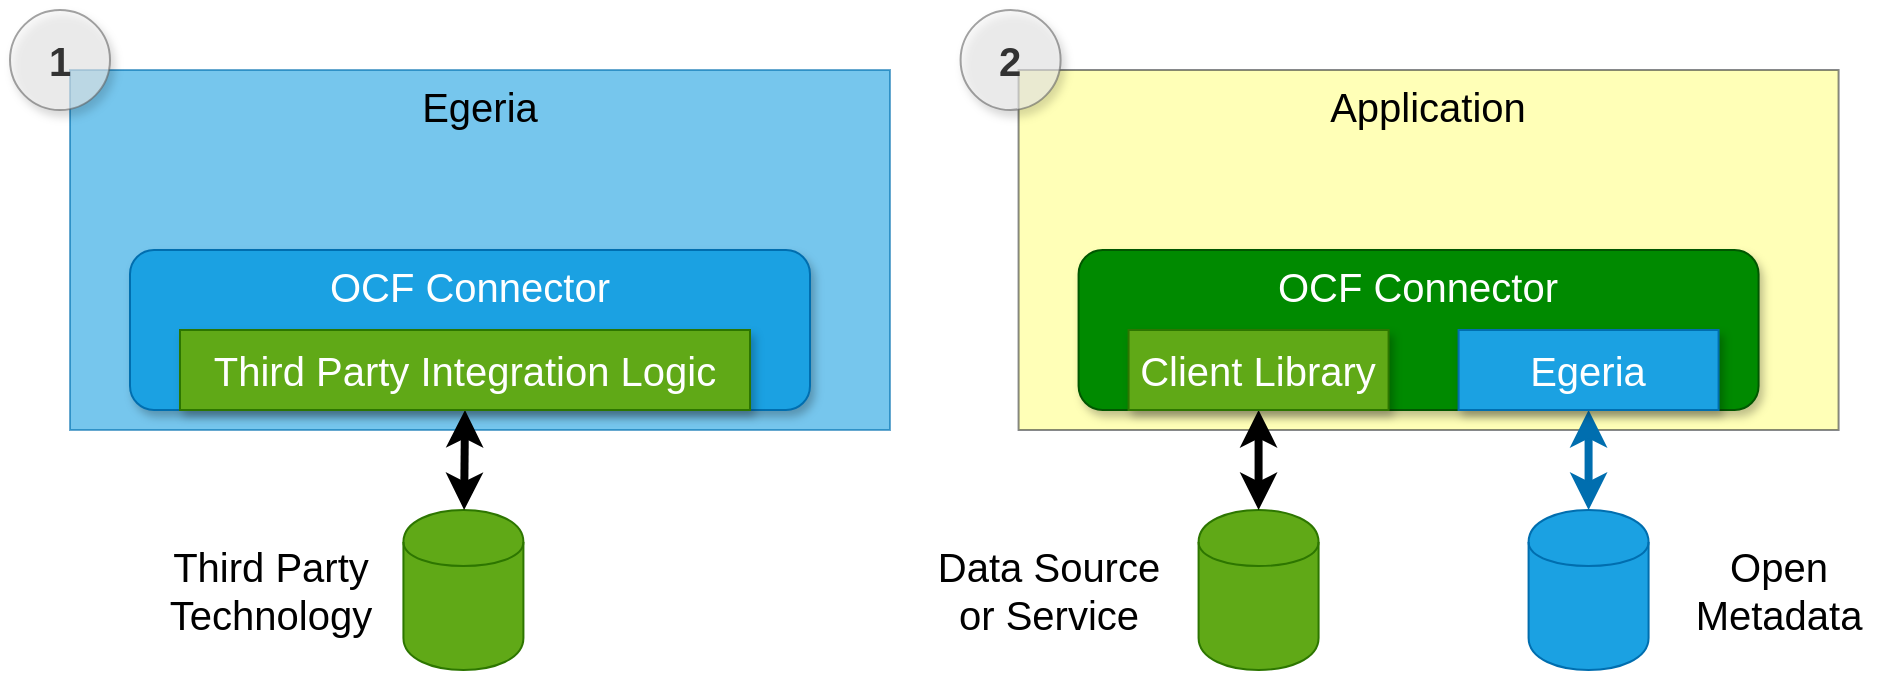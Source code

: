 <mxfile version="14.6.13" type="device" pages="5"><diagram id="FlGEEeDFaf4hGC9qBiIr" name="use-of-connectors"><mxGraphModel dx="1106" dy="787" grid="1" gridSize="10" guides="1" tooltips="1" connect="1" arrows="1" fold="1" page="1" pageScale="1" pageWidth="827" pageHeight="1169" math="0" shadow="0"><root><mxCell id="A2IfuRbfCRBGZR7-fPr9-0"/><mxCell id="A2IfuRbfCRBGZR7-fPr9-1" parent="A2IfuRbfCRBGZR7-fPr9-0"/><mxCell id="A2IfuRbfCRBGZR7-fPr9-3" value="Application" style="rounded=0;whiteSpace=wrap;html=1;shadow=0;strokeWidth=1;fillColor=#ffff88;fontSize=20;verticalAlign=top;strokeColor=#36393d;opacity=60;" parent="A2IfuRbfCRBGZR7-fPr9-1" vertex="1"><mxGeometry x="1114.29" y="70" width="410" height="180" as="geometry"/></mxCell><mxCell id="A2IfuRbfCRBGZR7-fPr9-5" value="" style="shape=cylinder;whiteSpace=wrap;html=1;boundedLbl=1;backgroundOutline=1;shadow=0;strokeWidth=1;fillColor=#60a917;fontSize=20;strokeColor=#2D7600;fontColor=#ffffff;" parent="A2IfuRbfCRBGZR7-fPr9-1" vertex="1"><mxGeometry x="1204.29" y="290" width="60" height="80" as="geometry"/></mxCell><mxCell id="A2IfuRbfCRBGZR7-fPr9-6" value="OCF Connector" style="rounded=1;whiteSpace=wrap;html=1;shadow=1;strokeWidth=1;fillColor=#008a00;fontSize=20;verticalAlign=top;strokeColor=#005700;fontColor=#ffffff;" parent="A2IfuRbfCRBGZR7-fPr9-1" vertex="1"><mxGeometry x="1144.29" y="160" width="340" height="80" as="geometry"/></mxCell><mxCell id="A2IfuRbfCRBGZR7-fPr9-7" style="edgeStyle=none;rounded=0;orthogonalLoop=1;jettySize=auto;html=1;exitX=0.5;exitY=1;exitDx=0;exitDy=0;startArrow=classic;startFill=1;endArrow=classic;endFill=1;strokeWidth=4;fontSize=20;" parent="A2IfuRbfCRBGZR7-fPr9-1" source="A2IfuRbfCRBGZR7-fPr9-4" target="A2IfuRbfCRBGZR7-fPr9-5" edge="1"><mxGeometry relative="1" as="geometry"/></mxCell><mxCell id="A2IfuRbfCRBGZR7-fPr9-4" value="Client Library" style="rounded=0;whiteSpace=wrap;html=1;shadow=1;strokeWidth=1;fillColor=#60a917;fontSize=20;strokeColor=#2D7600;fontColor=#ffffff;" parent="A2IfuRbfCRBGZR7-fPr9-1" vertex="1"><mxGeometry x="1169.29" y="200" width="130" height="40" as="geometry"/></mxCell><mxCell id="A2IfuRbfCRBGZR7-fPr9-8" value="Data Source&lt;br&gt;or Service" style="text;html=1;align=center;verticalAlign=middle;resizable=0;points=[];;autosize=1;fontSize=20;" parent="A2IfuRbfCRBGZR7-fPr9-1" vertex="1"><mxGeometry x="1064.29" y="305" width="130" height="50" as="geometry"/></mxCell><mxCell id="A2IfuRbfCRBGZR7-fPr9-9" value="" style="shape=cylinder;whiteSpace=wrap;html=1;boundedLbl=1;backgroundOutline=1;shadow=0;strokeWidth=1;fillColor=#1ba1e2;fontSize=20;strokeColor=#006EAF;fontColor=#ffffff;" parent="A2IfuRbfCRBGZR7-fPr9-1" vertex="1"><mxGeometry x="1369.29" y="290" width="60" height="80" as="geometry"/></mxCell><mxCell id="A2IfuRbfCRBGZR7-fPr9-10" style="edgeStyle=none;rounded=0;orthogonalLoop=1;jettySize=auto;html=1;exitX=0.5;exitY=1;exitDx=0;exitDy=0;startArrow=classic;startFill=1;endArrow=classic;endFill=1;strokeWidth=4;fontSize=20;fillColor=#1ba1e2;strokeColor=#006EAF;" parent="A2IfuRbfCRBGZR7-fPr9-1" source="A2IfuRbfCRBGZR7-fPr9-11" target="A2IfuRbfCRBGZR7-fPr9-9" edge="1"><mxGeometry relative="1" as="geometry"/></mxCell><mxCell id="A2IfuRbfCRBGZR7-fPr9-11" value="Egeria" style="rounded=0;whiteSpace=wrap;html=1;shadow=1;strokeWidth=1;fillColor=#1ba1e2;fontSize=20;strokeColor=#006EAF;fontColor=#ffffff;" parent="A2IfuRbfCRBGZR7-fPr9-1" vertex="1"><mxGeometry x="1334.29" y="200" width="130" height="40" as="geometry"/></mxCell><mxCell id="A2IfuRbfCRBGZR7-fPr9-12" value="Open&lt;br&gt;Metadata" style="text;html=1;align=center;verticalAlign=middle;resizable=0;points=[];;autosize=1;fontSize=20;" parent="A2IfuRbfCRBGZR7-fPr9-1" vertex="1"><mxGeometry x="1444.29" y="305" width="100" height="50" as="geometry"/></mxCell><mxCell id="A2IfuRbfCRBGZR7-fPr9-13" value="Egeria" style="rounded=0;whiteSpace=wrap;html=1;shadow=0;strokeWidth=1;fillColor=#1ba1e2;fontSize=20;verticalAlign=top;strokeColor=#006EAF;opacity=60;fontColor=#000000;" parent="A2IfuRbfCRBGZR7-fPr9-1" vertex="1"><mxGeometry x="640" y="70" width="410" height="180" as="geometry"/></mxCell><mxCell id="A2IfuRbfCRBGZR7-fPr9-14" value="" style="shape=cylinder;whiteSpace=wrap;html=1;boundedLbl=1;backgroundOutline=1;shadow=0;strokeWidth=1;fillColor=#60a917;fontSize=20;strokeColor=#2D7600;fontColor=#ffffff;" parent="A2IfuRbfCRBGZR7-fPr9-1" vertex="1"><mxGeometry x="806.71" y="290" width="60" height="80" as="geometry"/></mxCell><mxCell id="A2IfuRbfCRBGZR7-fPr9-15" value="OCF Connector" style="rounded=1;whiteSpace=wrap;html=1;shadow=1;strokeWidth=1;fillColor=#1ba1e2;fontSize=20;verticalAlign=top;strokeColor=#006EAF;fontColor=#ffffff;" parent="A2IfuRbfCRBGZR7-fPr9-1" vertex="1"><mxGeometry x="670" y="160" width="340" height="80" as="geometry"/></mxCell><mxCell id="A2IfuRbfCRBGZR7-fPr9-16" style="edgeStyle=none;rounded=0;orthogonalLoop=1;jettySize=auto;html=1;exitX=0.5;exitY=1;exitDx=0;exitDy=0;startArrow=classic;startFill=1;endArrow=classic;endFill=1;strokeWidth=4;fontSize=20;" parent="A2IfuRbfCRBGZR7-fPr9-1" source="A2IfuRbfCRBGZR7-fPr9-17" target="A2IfuRbfCRBGZR7-fPr9-14" edge="1"><mxGeometry relative="1" as="geometry"/></mxCell><mxCell id="A2IfuRbfCRBGZR7-fPr9-17" value="Third Party Integration Logic" style="rounded=0;whiteSpace=wrap;html=1;shadow=1;strokeWidth=1;fillColor=#60a917;fontSize=20;strokeColor=#2D7600;fontColor=#ffffff;" parent="A2IfuRbfCRBGZR7-fPr9-1" vertex="1"><mxGeometry x="695" y="200" width="285" height="40" as="geometry"/></mxCell><mxCell id="A2IfuRbfCRBGZR7-fPr9-18" value="Third Party&lt;br&gt;Technology" style="text;html=1;align=center;verticalAlign=middle;resizable=0;points=[];;autosize=1;fontSize=20;" parent="A2IfuRbfCRBGZR7-fPr9-1" vertex="1"><mxGeometry x="680" y="305" width="120" height="50" as="geometry"/></mxCell><mxCell id="A2IfuRbfCRBGZR7-fPr9-23" value="1" style="ellipse;whiteSpace=wrap;html=1;aspect=fixed;shadow=1;strokeWidth=1;fillColor=#f5f5f5;fontSize=20;fontColor=#333333;opacity=60;strokeColor=#666666;fontStyle=1" parent="A2IfuRbfCRBGZR7-fPr9-1" vertex="1"><mxGeometry x="610" y="40" width="50" height="50" as="geometry"/></mxCell><mxCell id="A2IfuRbfCRBGZR7-fPr9-24" value="2" style="ellipse;whiteSpace=wrap;html=1;aspect=fixed;shadow=1;strokeWidth=1;fillColor=#f5f5f5;fontSize=20;fontColor=#333333;opacity=60;strokeColor=#666666;fontStyle=1" parent="A2IfuRbfCRBGZR7-fPr9-1" vertex="1"><mxGeometry x="1085.29" y="40" width="50" height="50" as="geometry"/></mxCell></root></mxGraphModel></diagram><diagram id="1Qur7MrZbDl86bG-KSRV" name="connector-methods"><mxGraphModel dx="1106" dy="787" grid="0" gridSize="10" guides="0" tooltips="1" connect="1" arrows="1" fold="1" page="1" pageScale="1" pageWidth="827" pageHeight="1169" math="0" shadow="0"><root><mxCell id="gc_Eygd9cRCRuSLFuLqq-0"/><mxCell id="gc_Eygd9cRCRuSLFuLqq-1" parent="gc_Eygd9cRCRuSLFuLqq-0"/><mxCell id="C4a_kqTlIIZG8EVP_tb--0" value="MyConnector" style="rounded=0;whiteSpace=wrap;html=1;shadow=1;strokeWidth=1;fillColor=#ffffff;fontSize=14;fontColor=#000000;align=center;verticalAlign=top;" parent="gc_Eygd9cRCRuSLFuLqq-1" vertex="1"><mxGeometry x="293" y="118" width="251" height="350" as="geometry"/></mxCell><mxCell id="C4a_kqTlIIZG8EVP_tb--1" value="initialize(connectorId, connection)" style="rounded=0;whiteSpace=wrap;html=1;shadow=0;strokeWidth=1;fillColor=#fff2cc;fontSize=14;align=left;strokeColor=#d6b656;" parent="gc_Eygd9cRCRuSLFuLqq-1" vertex="1"><mxGeometry x="293" y="178" width="250" height="30" as="geometry"/></mxCell><mxCell id="C4a_kqTlIIZG8EVP_tb--2" value="start()" style="rounded=0;whiteSpace=wrap;html=1;shadow=0;strokeWidth=1;fillColor=#fff2cc;fontSize=14;align=left;strokeColor=#d6b656;" parent="gc_Eygd9cRCRuSLFuLqq-1" vertex="1"><mxGeometry x="293" y="318" width="250" height="30" as="geometry"/></mxCell><mxCell id="C4a_kqTlIIZG8EVP_tb--3" value="disconnect()" style="rounded=0;whiteSpace=wrap;html=1;shadow=0;strokeWidth=1;fillColor=#fff2cc;fontSize=14;align=left;strokeColor=#d6b656;" parent="gc_Eygd9cRCRuSLFuLqq-1" vertex="1"><mxGeometry x="293" y="438" width="250" height="30" as="geometry"/></mxCell><mxCell id="C4a_kqTlIIZG8EVP_tb--4" value="MyConnector()" style="rounded=0;whiteSpace=wrap;html=1;shadow=0;strokeWidth=1;fontSize=14;align=left;" parent="gc_Eygd9cRCRuSLFuLqq-1" vertex="1"><mxGeometry x="293" y="148" width="251" height="30" as="geometry"/></mxCell><mxCell id="C4a_kqTlIIZG8EVP_tb--5" value="initializeConnectedAssetProperties()" style="rounded=0;whiteSpace=wrap;html=1;shadow=0;strokeWidth=1;fillColor=#dae8fc;fontSize=14;align=left;strokeColor=#6c8ebf;" parent="gc_Eygd9cRCRuSLFuLqq-1" vertex="1"><mxGeometry x="293" y="208" width="250" height="30" as="geometry"/></mxCell><mxCell id="C4a_kqTlIIZG8EVP_tb--6" value="" style="shape=flexArrow;endArrow=classic;html=1;strokeWidth=4;fontSize=14;fontColor=#000000;entryX=0.004;entryY=0.417;entryDx=0;entryDy=0;entryPerimeter=0;" parent="gc_Eygd9cRCRuSLFuLqq-1" target="C4a_kqTlIIZG8EVP_tb--0" edge="1"><mxGeometry width="50" height="50" relative="1" as="geometry"><mxPoint x="203" y="264" as="sourcePoint"/><mxPoint x="343" y="488" as="targetPoint"/><Array as="points"><mxPoint x="244" y="264"/></Array></mxGeometry></mxCell><mxCell id="4vUMnNESV8mO022eaOpd-0" value="" style="shape=flexArrow;endArrow=classic;html=1;strokeWidth=4;fontSize=14;fontColor=#000000;entryX=0;entryY=0.75;entryDx=0;entryDy=0;" parent="gc_Eygd9cRCRuSLFuLqq-1" target="C4a_kqTlIIZG8EVP_tb--0" edge="1"><mxGeometry width="50" height="50" relative="1" as="geometry"><mxPoint x="204" y="381" as="sourcePoint"/><mxPoint x="304.004" y="273.95" as="targetPoint"/><Array as="points"><mxPoint x="246" y="381"/></Array></mxGeometry></mxCell><mxCell id="4vUMnNESV8mO022eaOpd-1" value="Additional Initialization" style="text;html=1;align=center;verticalAlign=middle;resizable=0;points=[];autosize=1;strokeColor=none;" parent="gc_Eygd9cRCRuSLFuLqq-1" vertex="1"><mxGeometry x="61" y="254" width="129" height="18" as="geometry"/></mxCell><mxCell id="4vUMnNESV8mO022eaOpd-2" value="Connector operation" style="text;html=1;align=center;verticalAlign=middle;resizable=0;points=[];autosize=1;strokeColor=none;" parent="gc_Eygd9cRCRuSLFuLqq-1" vertex="1"><mxGeometry x="64" y="372" width="119" height="18" as="geometry"/></mxCell></root></mxGraphModel></diagram><diagram id="5SONttYphskWdV4cDDAU" name="connections"><mxGraphModel dx="1037" dy="728" grid="1" gridSize="10" guides="1" tooltips="1" connect="1" arrows="1" fold="1" page="1" pageScale="1" pageWidth="827" pageHeight="1169" math="0" shadow="0"><root><mxCell id="5h3O8j7v5F3NwmYQ2hhs-0"/><mxCell id="5h3O8j7v5F3NwmYQ2hhs-1" parent="5h3O8j7v5F3NwmYQ2hhs-0"/><mxCell id="5h3O8j7v5F3NwmYQ2hhs-2" value="Endpoint" style="rounded=0;whiteSpace=wrap;html=1;fillColor=#fff2cc;strokeColor=#d6b656;" parent="5h3O8j7v5F3NwmYQ2hhs-1" vertex="1"><mxGeometry x="560" y="240" width="120" height="60" as="geometry"/></mxCell><mxCell id="5h3O8j7v5F3NwmYQ2hhs-3" value="ConnectorType" style="rounded=0;whiteSpace=wrap;html=1;fillColor=#dae8fc;strokeColor=#6c8ebf;" parent="5h3O8j7v5F3NwmYQ2hhs-1" vertex="1"><mxGeometry x="560" y="140" width="120" height="60" as="geometry"/></mxCell><mxCell id="5h3O8j7v5F3NwmYQ2hhs-7" style="edgeStyle=orthogonalEdgeStyle;rounded=0;orthogonalLoop=1;jettySize=auto;html=1;exitX=1;exitY=0.5;exitDx=0;exitDy=0;" parent="5h3O8j7v5F3NwmYQ2hhs-1" source="5h3O8j7v5F3NwmYQ2hhs-4" target="5h3O8j7v5F3NwmYQ2hhs-3" edge="1"><mxGeometry relative="1" as="geometry"/></mxCell><mxCell id="5h3O8j7v5F3NwmYQ2hhs-8" style="edgeStyle=orthogonalEdgeStyle;rounded=0;orthogonalLoop=1;jettySize=auto;html=1;entryX=0;entryY=0.5;entryDx=0;entryDy=0;" parent="5h3O8j7v5F3NwmYQ2hhs-1" source="5h3O8j7v5F3NwmYQ2hhs-4" target="5h3O8j7v5F3NwmYQ2hhs-2" edge="1"><mxGeometry relative="1" as="geometry"/></mxCell><mxCell id="5h3O8j7v5F3NwmYQ2hhs-4" value="Connection" style="rounded=0;whiteSpace=wrap;html=1;fillColor=#dae8fc;strokeColor=#6c8ebf;" parent="5h3O8j7v5F3NwmYQ2hhs-1" vertex="1"><mxGeometry x="360" y="140" width="120" height="60" as="geometry"/></mxCell><mxCell id="5h3O8j7v5F3NwmYQ2hhs-6" style="edgeStyle=orthogonalEdgeStyle;rounded=0;orthogonalLoop=1;jettySize=auto;html=1;entryX=0;entryY=0.5;entryDx=0;entryDy=0;" parent="5h3O8j7v5F3NwmYQ2hhs-1" source="5h3O8j7v5F3NwmYQ2hhs-5" target="5h3O8j7v5F3NwmYQ2hhs-4" edge="1"><mxGeometry relative="1" as="geometry"/></mxCell><mxCell id="5h3O8j7v5F3NwmYQ2hhs-5" value="Asset" style="rounded=0;whiteSpace=wrap;html=1;fillColor=#fff2cc;strokeColor=#d6b656;" parent="5h3O8j7v5F3NwmYQ2hhs-1" vertex="1"><mxGeometry x="170" y="140" width="120" height="60" as="geometry"/></mxCell><mxCell id="5h3O8j7v5F3NwmYQ2hhs-10" value="ConnectorType" style="rounded=0;whiteSpace=wrap;html=1;fillColor=#dae8fc;strokeColor=#6c8ebf;" parent="5h3O8j7v5F3NwmYQ2hhs-1" vertex="1"><mxGeometry x="390" y="440" width="120" height="60" as="geometry"/></mxCell><mxCell id="5h3O8j7v5F3NwmYQ2hhs-11" value="Endpoint" style="rounded=0;whiteSpace=wrap;html=1;fillColor=#fff2cc;strokeColor=#d6b656;" parent="5h3O8j7v5F3NwmYQ2hhs-1" vertex="1"><mxGeometry x="330" y="650" width="120" height="60" as="geometry"/></mxCell><mxCell id="5h3O8j7v5F3NwmYQ2hhs-13" style="edgeStyle=orthogonalEdgeStyle;rounded=0;orthogonalLoop=1;jettySize=auto;html=1;entryX=0;entryY=0.5;entryDx=0;entryDy=0;" parent="5h3O8j7v5F3NwmYQ2hhs-1" source="5h3O8j7v5F3NwmYQ2hhs-12" target="5h3O8j7v5F3NwmYQ2hhs-11" edge="1"><mxGeometry relative="1" as="geometry"/></mxCell><mxCell id="5h3O8j7v5F3NwmYQ2hhs-12" value="Software Server" style="rounded=0;whiteSpace=wrap;html=1;fillColor=#fff2cc;strokeColor=#d6b656;" parent="5h3O8j7v5F3NwmYQ2hhs-1" vertex="1"><mxGeometry x="110" y="650" width="120" height="60" as="geometry"/></mxCell><mxCell id="5h3O8j7v5F3NwmYQ2hhs-14" value="Connection" style="rounded=0;whiteSpace=wrap;html=1;fillColor=#dae8fc;strokeColor=#6c8ebf;" parent="5h3O8j7v5F3NwmYQ2hhs-1" vertex="1"><mxGeometry x="590" y="410" width="120" height="60" as="geometry"/></mxCell><mxCell id="5h3O8j7v5F3NwmYQ2hhs-15" value="Connection" style="rounded=0;whiteSpace=wrap;html=1;fillColor=#dae8fc;strokeColor=#6c8ebf;" parent="5h3O8j7v5F3NwmYQ2hhs-1" vertex="1"><mxGeometry x="600" y="420" width="120" height="60" as="geometry"/></mxCell><mxCell id="5h3O8j7v5F3NwmYQ2hhs-16" value="Connection" style="rounded=0;whiteSpace=wrap;html=1;fillColor=#dae8fc;strokeColor=#6c8ebf;" parent="5h3O8j7v5F3NwmYQ2hhs-1" vertex="1"><mxGeometry x="610" y="430" width="120" height="60" as="geometry"/></mxCell><mxCell id="5h3O8j7v5F3NwmYQ2hhs-17" value="Connection" style="rounded=0;whiteSpace=wrap;html=1;fillColor=#dae8fc;strokeColor=#6c8ebf;" parent="5h3O8j7v5F3NwmYQ2hhs-1" vertex="1"><mxGeometry x="620" y="440" width="120" height="60" as="geometry"/></mxCell><mxCell id="5h3O8j7v5F3NwmYQ2hhs-18" value="Connection" style="rounded=0;whiteSpace=wrap;html=1;fillColor=#dae8fc;strokeColor=#6c8ebf;" parent="5h3O8j7v5F3NwmYQ2hhs-1" vertex="1"><mxGeometry x="630" y="450" width="120" height="60" as="geometry"/></mxCell><mxCell id="5h3O8j7v5F3NwmYQ2hhs-19" value="Connection" style="rounded=0;whiteSpace=wrap;html=1;fillColor=#dae8fc;strokeColor=#6c8ebf;" parent="5h3O8j7v5F3NwmYQ2hhs-1" vertex="1"><mxGeometry x="640" y="460" width="120" height="60" as="geometry"/></mxCell><mxCell id="5h3O8j7v5F3NwmYQ2hhs-20" value="Connection" style="rounded=0;whiteSpace=wrap;html=1;fillColor=#dae8fc;strokeColor=#6c8ebf;" parent="5h3O8j7v5F3NwmYQ2hhs-1" vertex="1"><mxGeometry x="535" y="625" width="120" height="60" as="geometry"/></mxCell><mxCell id="5h3O8j7v5F3NwmYQ2hhs-21" value="Connection" style="rounded=0;whiteSpace=wrap;html=1;fillColor=#dae8fc;strokeColor=#6c8ebf;" parent="5h3O8j7v5F3NwmYQ2hhs-1" vertex="1"><mxGeometry x="545" y="635" width="120" height="60" as="geometry"/></mxCell><mxCell id="5h3O8j7v5F3NwmYQ2hhs-22" value="Connection" style="rounded=0;whiteSpace=wrap;html=1;fillColor=#dae8fc;strokeColor=#6c8ebf;" parent="5h3O8j7v5F3NwmYQ2hhs-1" vertex="1"><mxGeometry x="555" y="645" width="120" height="60" as="geometry"/></mxCell><mxCell id="5h3O8j7v5F3NwmYQ2hhs-23" value="Connection" style="rounded=0;whiteSpace=wrap;html=1;fillColor=#dae8fc;strokeColor=#6c8ebf;" parent="5h3O8j7v5F3NwmYQ2hhs-1" vertex="1"><mxGeometry x="565" y="655" width="120" height="60" as="geometry"/></mxCell><mxCell id="5h3O8j7v5F3NwmYQ2hhs-24" value="Connection" style="rounded=0;whiteSpace=wrap;html=1;fillColor=#dae8fc;strokeColor=#6c8ebf;" parent="5h3O8j7v5F3NwmYQ2hhs-1" vertex="1"><mxGeometry x="575" y="665" width="120" height="60" as="geometry"/></mxCell><mxCell id="5h3O8j7v5F3NwmYQ2hhs-25" value="Connection" style="rounded=0;whiteSpace=wrap;html=1;fillColor=#dae8fc;strokeColor=#6c8ebf;" parent="5h3O8j7v5F3NwmYQ2hhs-1" vertex="1"><mxGeometry x="585" y="675" width="120" height="60" as="geometry"/></mxCell><mxCell id="5h3O8j7v5F3NwmYQ2hhs-26" style="edgeStyle=orthogonalEdgeStyle;rounded=0;orthogonalLoop=1;jettySize=auto;html=1;fillColor=#dae8fc;strokeColor=#6c8ebf;" parent="5h3O8j7v5F3NwmYQ2hhs-1" source="5h3O8j7v5F3NwmYQ2hhs-10" target="5h3O8j7v5F3NwmYQ2hhs-14" edge="1"><mxGeometry relative="1" as="geometry"/></mxCell><mxCell id="5h3O8j7v5F3NwmYQ2hhs-27" style="edgeStyle=orthogonalEdgeStyle;rounded=0;orthogonalLoop=1;jettySize=auto;html=1;entryX=0;entryY=0.5;entryDx=0;entryDy=0;fillColor=#dae8fc;strokeColor=#6c8ebf;" parent="5h3O8j7v5F3NwmYQ2hhs-1" source="5h3O8j7v5F3NwmYQ2hhs-10" target="5h3O8j7v5F3NwmYQ2hhs-15" edge="1"><mxGeometry relative="1" as="geometry"/></mxCell><mxCell id="5h3O8j7v5F3NwmYQ2hhs-28" style="edgeStyle=orthogonalEdgeStyle;rounded=0;orthogonalLoop=1;jettySize=auto;html=1;entryX=0;entryY=0.5;entryDx=0;entryDy=0;fillColor=#dae8fc;strokeColor=#6c8ebf;" parent="5h3O8j7v5F3NwmYQ2hhs-1" source="5h3O8j7v5F3NwmYQ2hhs-10" target="5h3O8j7v5F3NwmYQ2hhs-16" edge="1"><mxGeometry relative="1" as="geometry"/></mxCell><mxCell id="5h3O8j7v5F3NwmYQ2hhs-29" style="edgeStyle=orthogonalEdgeStyle;rounded=0;orthogonalLoop=1;jettySize=auto;html=1;entryX=0;entryY=0.5;entryDx=0;entryDy=0;fillColor=#dae8fc;strokeColor=#6c8ebf;" parent="5h3O8j7v5F3NwmYQ2hhs-1" source="5h3O8j7v5F3NwmYQ2hhs-10" target="5h3O8j7v5F3NwmYQ2hhs-17" edge="1"><mxGeometry relative="1" as="geometry"/></mxCell><mxCell id="5h3O8j7v5F3NwmYQ2hhs-30" style="edgeStyle=orthogonalEdgeStyle;rounded=0;orthogonalLoop=1;jettySize=auto;html=1;entryX=0;entryY=0.5;entryDx=0;entryDy=0;fillColor=#dae8fc;strokeColor=#6c8ebf;" parent="5h3O8j7v5F3NwmYQ2hhs-1" source="5h3O8j7v5F3NwmYQ2hhs-10" target="5h3O8j7v5F3NwmYQ2hhs-18" edge="1"><mxGeometry relative="1" as="geometry"><Array as="points"><mxPoint x="560" y="470"/><mxPoint x="560" y="480"/></Array></mxGeometry></mxCell><mxCell id="5h3O8j7v5F3NwmYQ2hhs-31" style="edgeStyle=orthogonalEdgeStyle;rounded=0;orthogonalLoop=1;jettySize=auto;html=1;fillColor=#dae8fc;strokeColor=#6c8ebf;" parent="5h3O8j7v5F3NwmYQ2hhs-1" source="5h3O8j7v5F3NwmYQ2hhs-10" target="5h3O8j7v5F3NwmYQ2hhs-19" edge="1"><mxGeometry relative="1" as="geometry"><Array as="points"><mxPoint x="550" y="470"/><mxPoint x="550" y="490"/></Array></mxGeometry></mxCell><mxCell id="5h3O8j7v5F3NwmYQ2hhs-32" value="Uses of a connector implementation" style="text;html=1;align=center;verticalAlign=middle;resizable=0;points=[];autosize=1;strokeColor=none;" parent="5h3O8j7v5F3NwmYQ2hhs-1" vertex="1"><mxGeometry x="290" y="370" width="210" height="20" as="geometry"/></mxCell><mxCell id="5h3O8j7v5F3NwmYQ2hhs-33" value="&lt;br&gt;DataStore&lt;br&gt;Connector&lt;br&gt;Types.json" style="shape=note;whiteSpace=wrap;html=1;backgroundOutline=1;darkOpacity=0.05;" parent="5h3O8j7v5F3NwmYQ2hhs-1" vertex="1"><mxGeometry x="110" y="420" width="80" height="100" as="geometry"/></mxCell><mxCell id="5h3O8j7v5F3NwmYQ2hhs-34" value="Connections to a server" style="text;html=1;align=center;verticalAlign=middle;resizable=0;points=[];autosize=1;strokeColor=none;" parent="5h3O8j7v5F3NwmYQ2hhs-1" vertex="1"><mxGeometry x="320" y="605" width="140" height="20" as="geometry"/></mxCell><mxCell id="5h3O8j7v5F3NwmYQ2hhs-35" style="edgeStyle=orthogonalEdgeStyle;rounded=0;orthogonalLoop=1;jettySize=auto;html=1;entryX=0;entryY=0.5;entryDx=0;entryDy=0;" parent="5h3O8j7v5F3NwmYQ2hhs-1" source="5h3O8j7v5F3NwmYQ2hhs-11" target="5h3O8j7v5F3NwmYQ2hhs-20" edge="1"><mxGeometry relative="1" as="geometry"/></mxCell><mxCell id="5h3O8j7v5F3NwmYQ2hhs-36" style="edgeStyle=orthogonalEdgeStyle;rounded=0;orthogonalLoop=1;jettySize=auto;html=1;entryX=0;entryY=0.5;entryDx=0;entryDy=0;" parent="5h3O8j7v5F3NwmYQ2hhs-1" source="5h3O8j7v5F3NwmYQ2hhs-11" target="5h3O8j7v5F3NwmYQ2hhs-21" edge="1"><mxGeometry relative="1" as="geometry"/></mxCell><mxCell id="5h3O8j7v5F3NwmYQ2hhs-37" style="edgeStyle=orthogonalEdgeStyle;rounded=0;orthogonalLoop=1;jettySize=auto;html=1;entryX=0;entryY=0.5;entryDx=0;entryDy=0;" parent="5h3O8j7v5F3NwmYQ2hhs-1" source="5h3O8j7v5F3NwmYQ2hhs-11" target="5h3O8j7v5F3NwmYQ2hhs-22" edge="1"><mxGeometry relative="1" as="geometry"/></mxCell><mxCell id="5h3O8j7v5F3NwmYQ2hhs-38" style="edgeStyle=orthogonalEdgeStyle;rounded=0;orthogonalLoop=1;jettySize=auto;html=1;entryX=0;entryY=0.5;entryDx=0;entryDy=0;" parent="5h3O8j7v5F3NwmYQ2hhs-1" source="5h3O8j7v5F3NwmYQ2hhs-11" target="5h3O8j7v5F3NwmYQ2hhs-23" edge="1"><mxGeometry relative="1" as="geometry"/></mxCell><mxCell id="5h3O8j7v5F3NwmYQ2hhs-39" style="edgeStyle=orthogonalEdgeStyle;rounded=0;orthogonalLoop=1;jettySize=auto;html=1;entryX=0;entryY=0.5;entryDx=0;entryDy=0;" parent="5h3O8j7v5F3NwmYQ2hhs-1" source="5h3O8j7v5F3NwmYQ2hhs-11" target="5h3O8j7v5F3NwmYQ2hhs-24" edge="1"><mxGeometry relative="1" as="geometry"><Array as="points"><mxPoint x="500" y="680"/><mxPoint x="500" y="695"/></Array></mxGeometry></mxCell><mxCell id="5h3O8j7v5F3NwmYQ2hhs-40" style="edgeStyle=orthogonalEdgeStyle;rounded=0;orthogonalLoop=1;jettySize=auto;html=1;entryX=0;entryY=0.5;entryDx=0;entryDy=0;" parent="5h3O8j7v5F3NwmYQ2hhs-1" source="5h3O8j7v5F3NwmYQ2hhs-11" target="5h3O8j7v5F3NwmYQ2hhs-25" edge="1"><mxGeometry relative="1" as="geometry"><Array as="points"><mxPoint x="490" y="680"/><mxPoint x="490" y="705"/></Array></mxGeometry></mxCell><mxCell id="5h3O8j7v5F3NwmYQ2hhs-41" value="Endpoint" style="rounded=0;whiteSpace=wrap;html=1;fillColor=#fff2cc;strokeColor=#d6b656;" parent="5h3O8j7v5F3NwmYQ2hhs-1" vertex="1"><mxGeometry x="525" y="1000" width="120" height="60" as="geometry"/></mxCell><mxCell id="5h3O8j7v5F3NwmYQ2hhs-42" value="ConnectorType" style="rounded=0;whiteSpace=wrap;html=1;fillColor=#dae8fc;strokeColor=#6c8ebf;" parent="5h3O8j7v5F3NwmYQ2hhs-1" vertex="1"><mxGeometry x="525" y="900" width="120" height="60" as="geometry"/></mxCell><mxCell id="5h3O8j7v5F3NwmYQ2hhs-43" style="edgeStyle=orthogonalEdgeStyle;rounded=0;orthogonalLoop=1;jettySize=auto;html=1;exitX=1;exitY=0.5;exitDx=0;exitDy=0;" parent="5h3O8j7v5F3NwmYQ2hhs-1" source="5h3O8j7v5F3NwmYQ2hhs-45" target="5h3O8j7v5F3NwmYQ2hhs-42" edge="1"><mxGeometry relative="1" as="geometry"/></mxCell><mxCell id="5h3O8j7v5F3NwmYQ2hhs-44" style="edgeStyle=orthogonalEdgeStyle;rounded=0;orthogonalLoop=1;jettySize=auto;html=1;entryX=0;entryY=0.25;entryDx=0;entryDy=0;" parent="5h3O8j7v5F3NwmYQ2hhs-1" source="5h3O8j7v5F3NwmYQ2hhs-45" target="5h3O8j7v5F3NwmYQ2hhs-41" edge="1"><mxGeometry relative="1" as="geometry"/></mxCell><mxCell id="5h3O8j7v5F3NwmYQ2hhs-45" value="General&lt;br&gt;Connection" style="rounded=0;whiteSpace=wrap;html=1;fillColor=#dae8fc;strokeColor=#6c8ebf;" parent="5h3O8j7v5F3NwmYQ2hhs-1" vertex="1"><mxGeometry x="325" y="900" width="120" height="60" as="geometry"/></mxCell><mxCell id="5h3O8j7v5F3NwmYQ2hhs-46" style="edgeStyle=orthogonalEdgeStyle;rounded=0;orthogonalLoop=1;jettySize=auto;html=1;entryX=0;entryY=0.5;entryDx=0;entryDy=0;" parent="5h3O8j7v5F3NwmYQ2hhs-1" source="5h3O8j7v5F3NwmYQ2hhs-47" target="5h3O8j7v5F3NwmYQ2hhs-45" edge="1"><mxGeometry relative="1" as="geometry"/></mxCell><mxCell id="5h3O8j7v5F3NwmYQ2hhs-49" style="edgeStyle=orthogonalEdgeStyle;rounded=0;orthogonalLoop=1;jettySize=auto;html=1;entryX=0;entryY=0.5;entryDx=0;entryDy=0;" parent="5h3O8j7v5F3NwmYQ2hhs-1" source="5h3O8j7v5F3NwmYQ2hhs-47" target="5h3O8j7v5F3NwmYQ2hhs-48" edge="1"><mxGeometry relative="1" as="geometry"/></mxCell><mxCell id="5h3O8j7v5F3NwmYQ2hhs-47" value="Asset" style="rounded=0;whiteSpace=wrap;html=1;fillColor=#fff2cc;strokeColor=#d6b656;" parent="5h3O8j7v5F3NwmYQ2hhs-1" vertex="1"><mxGeometry x="135" y="900" width="120" height="60" as="geometry"/></mxCell><mxCell id="5h3O8j7v5F3NwmYQ2hhs-50" style="edgeStyle=orthogonalEdgeStyle;rounded=0;orthogonalLoop=1;jettySize=auto;html=1;entryX=0;entryY=0.75;entryDx=0;entryDy=0;" parent="5h3O8j7v5F3NwmYQ2hhs-1" source="5h3O8j7v5F3NwmYQ2hhs-48" target="5h3O8j7v5F3NwmYQ2hhs-42" edge="1"><mxGeometry relative="1" as="geometry"><Array as="points"><mxPoint x="470" y="1020"/><mxPoint x="470" y="945"/></Array></mxGeometry></mxCell><mxCell id="5h3O8j7v5F3NwmYQ2hhs-51" style="edgeStyle=orthogonalEdgeStyle;rounded=0;orthogonalLoop=1;jettySize=auto;html=1;entryX=0;entryY=0.75;entryDx=0;entryDy=0;" parent="5h3O8j7v5F3NwmYQ2hhs-1" source="5h3O8j7v5F3NwmYQ2hhs-48" target="5h3O8j7v5F3NwmYQ2hhs-41" edge="1"><mxGeometry relative="1" as="geometry"><Array as="points"><mxPoint x="470" y="1020"/><mxPoint x="470" y="1045"/></Array></mxGeometry></mxCell><mxCell id="5h3O8j7v5F3NwmYQ2hhs-48" value="Secure&lt;br&gt;Connection" style="rounded=0;whiteSpace=wrap;html=1;fillColor=#dae8fc;strokeColor=#6c8ebf;" parent="5h3O8j7v5F3NwmYQ2hhs-1" vertex="1"><mxGeometry x="325" y="990" width="120" height="60" as="geometry"/></mxCell></root></mxGraphModel></diagram><diagram id="x8Oc2bYhHY6LQBxhPfbS" name="connector-categories"><mxGraphModel dx="1504" dy="1056" grid="1" gridSize="10" guides="1" tooltips="1" connect="1" arrows="1" fold="1" page="1" pageScale="1" pageWidth="827" pageHeight="1169" math="0" shadow="0"><root><mxCell id="hAq9jNi8QgOehuk6Sd-W-0"/><mxCell id="hAq9jNi8QgOehuk6Sd-W-1" parent="hAq9jNi8QgOehuk6Sd-W-0"/><mxCell id="hAq9jNi8QgOehuk6Sd-W-2" value="Connector Category" style="rounded=0;whiteSpace=wrap;html=1;fillColor=#f5f5f5;strokeColor=#666666;fontColor=#333333;" parent="hAq9jNi8QgOehuk6Sd-W-1" vertex="1"><mxGeometry x="150" y="130" width="120" height="60" as="geometry"/></mxCell><mxCell id="PI9AmvufatLIB3M7N3-H-13" style="edgeStyle=orthogonalEdgeStyle;rounded=0;orthogonalLoop=1;jettySize=auto;html=1;entryX=1;entryY=0.5;entryDx=0;entryDy=0;" parent="hAq9jNi8QgOehuk6Sd-W-1" source="PI9AmvufatLIB3M7N3-H-0" target="PI9AmvufatLIB3M7N3-H-30" edge="1"><mxGeometry relative="1" as="geometry"/></mxCell><mxCell id="PI9AmvufatLIB3M7N3-H-0" value="ConnectorType" style="rounded=0;whiteSpace=wrap;html=1;fillColor=#dae8fc;strokeColor=#6c8ebf;" parent="hAq9jNi8QgOehuk6Sd-W-1" vertex="1"><mxGeometry x="386" y="160" width="120" height="60" as="geometry"/></mxCell><mxCell id="PI9AmvufatLIB3M7N3-H-1" value="Connection" style="rounded=0;whiteSpace=wrap;html=1;fillColor=#dae8fc;strokeColor=#6c8ebf;" parent="hAq9jNi8QgOehuk6Sd-W-1" vertex="1"><mxGeometry x="586" y="130" width="120" height="60" as="geometry"/></mxCell><mxCell id="PI9AmvufatLIB3M7N3-H-2" value="Connection" style="rounded=0;whiteSpace=wrap;html=1;fillColor=#dae8fc;strokeColor=#6c8ebf;" parent="hAq9jNi8QgOehuk6Sd-W-1" vertex="1"><mxGeometry x="596" y="140" width="120" height="60" as="geometry"/></mxCell><mxCell id="PI9AmvufatLIB3M7N3-H-3" value="Connection" style="rounded=0;whiteSpace=wrap;html=1;fillColor=#dae8fc;strokeColor=#6c8ebf;" parent="hAq9jNi8QgOehuk6Sd-W-1" vertex="1"><mxGeometry x="606" y="150" width="120" height="60" as="geometry"/></mxCell><mxCell id="PI9AmvufatLIB3M7N3-H-4" value="Connection" style="rounded=0;whiteSpace=wrap;html=1;fillColor=#dae8fc;strokeColor=#6c8ebf;" parent="hAq9jNi8QgOehuk6Sd-W-1" vertex="1"><mxGeometry x="616" y="160" width="120" height="60" as="geometry"/></mxCell><mxCell id="PI9AmvufatLIB3M7N3-H-5" value="Connection" style="rounded=0;whiteSpace=wrap;html=1;fillColor=#dae8fc;strokeColor=#6c8ebf;" parent="hAq9jNi8QgOehuk6Sd-W-1" vertex="1"><mxGeometry x="626" y="170" width="120" height="60" as="geometry"/></mxCell><mxCell id="PI9AmvufatLIB3M7N3-H-6" value="Connection" style="rounded=0;whiteSpace=wrap;html=1;fillColor=#dae8fc;strokeColor=#6c8ebf;" parent="hAq9jNi8QgOehuk6Sd-W-1" vertex="1"><mxGeometry x="636" y="180" width="120" height="60" as="geometry"/></mxCell><mxCell id="PI9AmvufatLIB3M7N3-H-7" style="edgeStyle=orthogonalEdgeStyle;rounded=0;orthogonalLoop=1;jettySize=auto;html=1;fillColor=#dae8fc;strokeColor=#6c8ebf;" parent="hAq9jNi8QgOehuk6Sd-W-1" source="PI9AmvufatLIB3M7N3-H-0" target="PI9AmvufatLIB3M7N3-H-1" edge="1"><mxGeometry relative="1" as="geometry"/></mxCell><mxCell id="PI9AmvufatLIB3M7N3-H-8" style="edgeStyle=orthogonalEdgeStyle;rounded=0;orthogonalLoop=1;jettySize=auto;html=1;entryX=0;entryY=0.5;entryDx=0;entryDy=0;fillColor=#dae8fc;strokeColor=#6c8ebf;" parent="hAq9jNi8QgOehuk6Sd-W-1" source="PI9AmvufatLIB3M7N3-H-0" target="PI9AmvufatLIB3M7N3-H-2" edge="1"><mxGeometry relative="1" as="geometry"/></mxCell><mxCell id="PI9AmvufatLIB3M7N3-H-9" style="edgeStyle=orthogonalEdgeStyle;rounded=0;orthogonalLoop=1;jettySize=auto;html=1;entryX=0;entryY=0.5;entryDx=0;entryDy=0;fillColor=#dae8fc;strokeColor=#6c8ebf;" parent="hAq9jNi8QgOehuk6Sd-W-1" source="PI9AmvufatLIB3M7N3-H-0" target="PI9AmvufatLIB3M7N3-H-3" edge="1"><mxGeometry relative="1" as="geometry"/></mxCell><mxCell id="PI9AmvufatLIB3M7N3-H-10" style="edgeStyle=orthogonalEdgeStyle;rounded=0;orthogonalLoop=1;jettySize=auto;html=1;entryX=0;entryY=0.5;entryDx=0;entryDy=0;fillColor=#dae8fc;strokeColor=#6c8ebf;" parent="hAq9jNi8QgOehuk6Sd-W-1" source="PI9AmvufatLIB3M7N3-H-0" target="PI9AmvufatLIB3M7N3-H-4" edge="1"><mxGeometry relative="1" as="geometry"/></mxCell><mxCell id="PI9AmvufatLIB3M7N3-H-11" style="edgeStyle=orthogonalEdgeStyle;rounded=0;orthogonalLoop=1;jettySize=auto;html=1;entryX=0;entryY=0.5;entryDx=0;entryDy=0;fillColor=#dae8fc;strokeColor=#6c8ebf;" parent="hAq9jNi8QgOehuk6Sd-W-1" source="PI9AmvufatLIB3M7N3-H-0" target="PI9AmvufatLIB3M7N3-H-5" edge="1"><mxGeometry relative="1" as="geometry"><Array as="points"><mxPoint x="556" y="190"/><mxPoint x="556" y="200"/></Array></mxGeometry></mxCell><mxCell id="PI9AmvufatLIB3M7N3-H-12" style="edgeStyle=orthogonalEdgeStyle;rounded=0;orthogonalLoop=1;jettySize=auto;html=1;fillColor=#dae8fc;strokeColor=#6c8ebf;" parent="hAq9jNi8QgOehuk6Sd-W-1" source="PI9AmvufatLIB3M7N3-H-0" target="PI9AmvufatLIB3M7N3-H-6" edge="1"><mxGeometry relative="1" as="geometry"><Array as="points"><mxPoint x="546" y="190"/><mxPoint x="546" y="210"/></Array></mxGeometry></mxCell><mxCell id="PI9AmvufatLIB3M7N3-H-35" style="edgeStyle=orthogonalEdgeStyle;rounded=0;orthogonalLoop=1;jettySize=auto;html=1;entryX=0.5;entryY=0;entryDx=0;entryDy=0;exitX=0.5;exitY=1;exitDx=0;exitDy=0;" parent="hAq9jNi8QgOehuk6Sd-W-1" source="PI9AmvufatLIB3M7N3-H-30" target="PI9AmvufatLIB3M7N3-H-34" edge="1"><mxGeometry relative="1" as="geometry"><mxPoint x="240" y="420" as="sourcePoint"/></mxGeometry></mxCell><mxCell id="PI9AmvufatLIB3M7N3-H-28" value="Connector Category" style="rounded=0;whiteSpace=wrap;html=1;fillColor=#f5f5f5;strokeColor=#666666;fontColor=#333333;" parent="hAq9jNi8QgOehuk6Sd-W-1" vertex="1"><mxGeometry x="160" y="140" width="120" height="60" as="geometry"/></mxCell><mxCell id="PI9AmvufatLIB3M7N3-H-29" value="Connector Category" style="rounded=0;whiteSpace=wrap;html=1;fillColor=#f5f5f5;strokeColor=#666666;fontColor=#333333;" parent="hAq9jNi8QgOehuk6Sd-W-1" vertex="1"><mxGeometry x="170" y="150" width="120" height="60" as="geometry"/></mxCell><mxCell id="PI9AmvufatLIB3M7N3-H-30" value="Connector Category" style="rounded=0;whiteSpace=wrap;html=1;fillColor=#f5f5f5;strokeColor=#666666;fontColor=#333333;" parent="hAq9jNi8QgOehuk6Sd-W-1" vertex="1"><mxGeometry x="180" y="160" width="120" height="60" as="geometry"/></mxCell><mxCell id="PI9AmvufatLIB3M7N3-H-31" value="Common connector categories" style="text;html=1;align=center;verticalAlign=middle;resizable=0;points=[];autosize=1;strokeColor=none;" parent="hAq9jNi8QgOehuk6Sd-W-1" vertex="1"><mxGeometry x="120" y="80" width="180" height="20" as="geometry"/></mxCell><mxCell id="PI9AmvufatLIB3M7N3-H-32" value="Connector type in use in open metadata ecosystem" style="text;html=1;align=center;verticalAlign=middle;resizable=0;points=[];autosize=1;strokeColor=none;" parent="hAq9jNi8QgOehuk6Sd-W-1" vertex="1"><mxGeometry x="370" y="80" width="290" height="20" as="geometry"/></mxCell><mxCell id="PI9AmvufatLIB3M7N3-H-33" value="Mapped connector implementation within a specific data catalog" style="text;html=1;align=center;verticalAlign=middle;resizable=0;points=[];autosize=1;strokeColor=none;" parent="hAq9jNi8QgOehuk6Sd-W-1" vertex="1"><mxGeometry x="320" y="370" width="360" height="20" as="geometry"/></mxCell><mxCell id="PI9AmvufatLIB3M7N3-H-34" value="Connector&lt;br&gt;Implementation" style="rounded=1;whiteSpace=wrap;html=1;fillColor=#fff2cc;strokeColor=#d6b656;" parent="hAq9jNi8QgOehuk6Sd-W-1" vertex="1"><mxGeometry x="180" y="350" width="120" height="60" as="geometry"/></mxCell></root></mxGraphModel></diagram><diagram name="finding-connector-implementation" id="pYyTWLgXObfaelWaYKBY"><mxGraphModel dx="1504" dy="787" grid="1" gridSize="10" guides="1" tooltips="1" connect="1" arrows="1" fold="1" page="1" pageScale="1" pageWidth="827" pageHeight="1169" math="0" shadow="0"><root><mxCell id="c-VL5iEUl3iFk149fMx--0"/><mxCell id="c-VL5iEUl3iFk149fMx--1" parent="c-VL5iEUl3iFk149fMx--0"/></root></mxGraphModel></diagram></mxfile>
